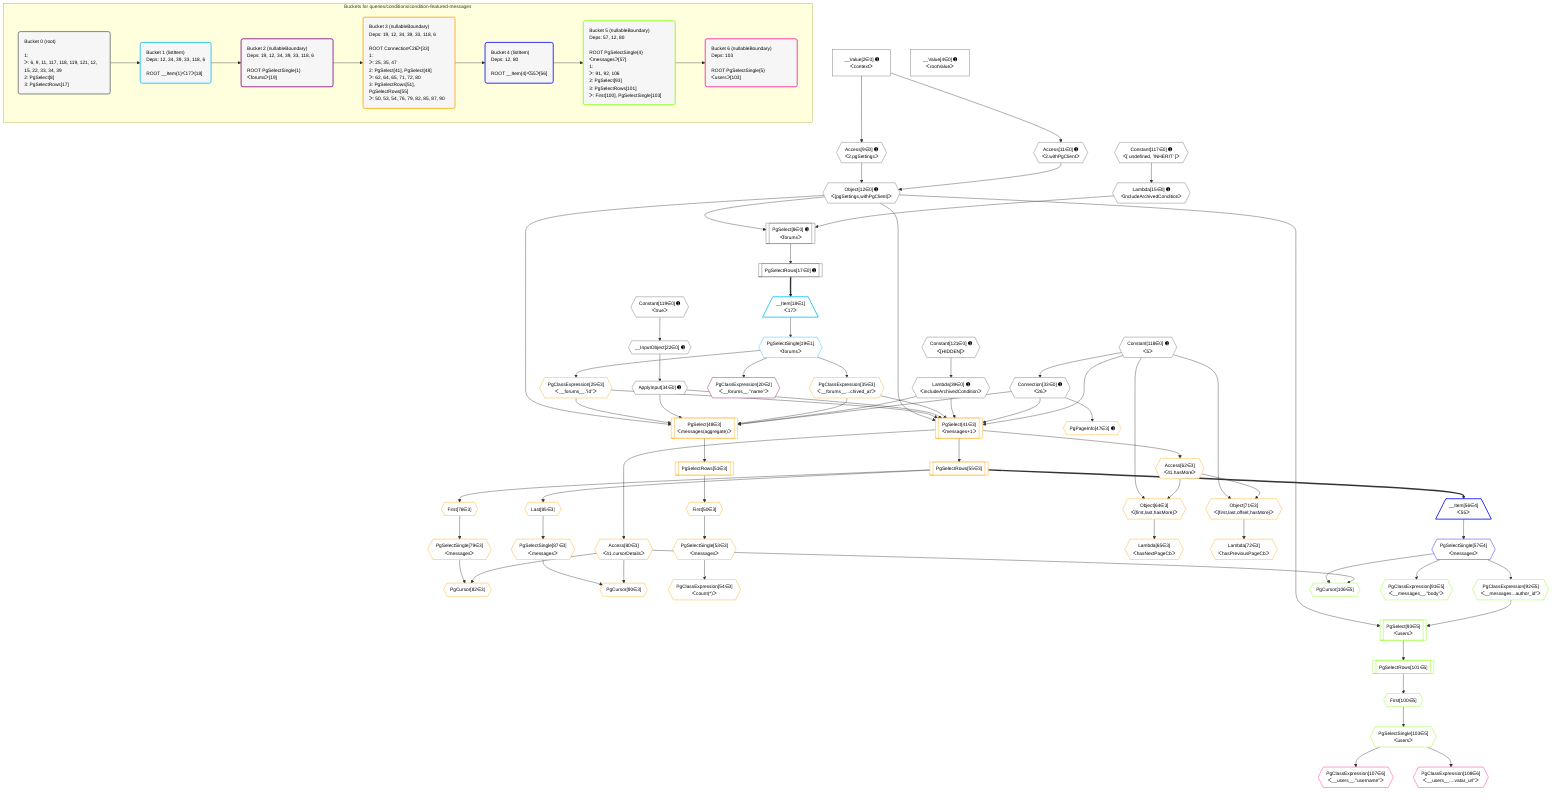 %%{init: {'themeVariables': { 'fontSize': '12px'}}}%%
graph TD
    classDef path fill:#eee,stroke:#000,color:#000
    classDef plan fill:#fff,stroke-width:1px,color:#000
    classDef itemplan fill:#fff,stroke-width:2px,color:#000
    classDef unbatchedplan fill:#dff,stroke-width:1px,color:#000
    classDef sideeffectplan fill:#fcc,stroke-width:2px,color:#000
    classDef bucket fill:#f6f6f6,color:#000,stroke-width:2px,text-align:left

    subgraph "Buckets for queries/conditions/condition-featured-messages"
    Bucket0("Bucket 0 (root)<br /><br />1: <br />ᐳ: 6, 9, 11, 117, 118, 119, 121, 12, 15, 22, 33, 34, 39<br />2: PgSelect[8]<br />3: PgSelectRows[17]"):::bucket
    Bucket1("Bucket 1 (listItem)<br />Deps: 12, 34, 39, 33, 118, 6<br /><br />ROOT __Item{1}ᐸ17ᐳ[18]"):::bucket
    Bucket2("Bucket 2 (nullableBoundary)<br />Deps: 19, 12, 34, 39, 33, 118, 6<br /><br />ROOT PgSelectSingle{1}ᐸforumsᐳ[19]"):::bucket
    Bucket3("Bucket 3 (nullableBoundary)<br />Deps: 19, 12, 34, 39, 33, 118, 6<br /><br />ROOT Connectionᐸ26ᐳ[33]<br />1: <br />ᐳ: 25, 35, 47<br />2: PgSelect[41], PgSelect[48]<br />ᐳ: 62, 64, 65, 71, 72, 80<br />3: PgSelectRows[51], PgSelectRows[55]<br />ᐳ: 50, 53, 54, 76, 79, 82, 85, 87, 90"):::bucket
    Bucket4("Bucket 4 (listItem)<br />Deps: 12, 80<br /><br />ROOT __Item{4}ᐸ55ᐳ[56]"):::bucket
    Bucket5("Bucket 5 (nullableBoundary)<br />Deps: 57, 12, 80<br /><br />ROOT PgSelectSingle{4}ᐸmessagesᐳ[57]<br />1: <br />ᐳ: 91, 92, 106<br />2: PgSelect[93]<br />3: PgSelectRows[101]<br />ᐳ: First[100], PgSelectSingle[103]"):::bucket
    Bucket6("Bucket 6 (nullableBoundary)<br />Deps: 103<br /><br />ROOT PgSelectSingle{5}ᐸusersᐳ[103]"):::bucket
    end
    Bucket0 --> Bucket1
    Bucket1 --> Bucket2
    Bucket2 --> Bucket3
    Bucket3 --> Bucket4
    Bucket4 --> Bucket5
    Bucket5 --> Bucket6

    %% plan dependencies
    PgSelect8[["PgSelect[8∈0] ➊<br />ᐸforumsᐳ"]]:::plan
    Object12{{"Object[12∈0] ➊<br />ᐸ{pgSettings,withPgClient}ᐳ"}}:::plan
    Lambda15{{"Lambda[15∈0] ➊<br />ᐸincludeArchivedConditionᐳ"}}:::plan
    Object12 & Lambda15 --> PgSelect8
    Access9{{"Access[9∈0] ➊<br />ᐸ2.pgSettingsᐳ"}}:::plan
    Access11{{"Access[11∈0] ➊<br />ᐸ2.withPgClientᐳ"}}:::plan
    Access9 & Access11 --> Object12
    __Value2["__Value[2∈0] ➊<br />ᐸcontextᐳ"]:::plan
    __Value2 --> Access9
    __Value2 --> Access11
    Constant117{{"Constant[117∈0] ➊<br />ᐸ[ undefined, 'INHERIT' ]ᐳ"}}:::plan
    Constant117 --> Lambda15
    PgSelectRows17[["PgSelectRows[17∈0] ➊"]]:::plan
    PgSelect8 --> PgSelectRows17
    __InputObject22{{"__InputObject[22∈0] ➊"}}:::plan
    Constant119{{"Constant[119∈0] ➊<br />ᐸtrueᐳ"}}:::plan
    Constant119 --> __InputObject22
    Connection33{{"Connection[33∈0] ➊<br />ᐸ26ᐳ"}}:::plan
    Constant118{{"Constant[118∈0] ➊<br />ᐸ5ᐳ"}}:::plan
    Constant118 --> Connection33
    ApplyInput34{{"ApplyInput[34∈0] ➊"}}:::plan
    __InputObject22 --> ApplyInput34
    Lambda39{{"Lambda[39∈0] ➊<br />ᐸincludeArchivedConditionᐳ"}}:::plan
    Constant121{{"Constant[121∈0] ➊<br />ᐸ[HIDDEN]ᐳ"}}:::plan
    Constant121 --> Lambda39
    __Value4["__Value[4∈0] ➊<br />ᐸrootValueᐳ"]:::plan
    __Item18[/"__Item[18∈1]<br />ᐸ17ᐳ"\]:::itemplan
    PgSelectRows17 ==> __Item18
    PgSelectSingle19{{"PgSelectSingle[19∈1]<br />ᐸforumsᐳ"}}:::plan
    __Item18 --> PgSelectSingle19
    PgClassExpression20{{"PgClassExpression[20∈2]<br />ᐸ__forums__.”name”ᐳ"}}:::plan
    PgSelectSingle19 --> PgClassExpression20
    PgSelect41[["PgSelect[41∈3]<br />ᐸmessages+1ᐳ"]]:::plan
    PgClassExpression25{{"PgClassExpression[25∈3]<br />ᐸ__forums__.”id”ᐳ"}}:::plan
    PgClassExpression35{{"PgClassExpression[35∈3]<br />ᐸ__forums__...chived_at”ᐳ"}}:::plan
    Object12 & PgClassExpression25 & ApplyInput34 & PgClassExpression35 & Lambda39 & Connection33 & Constant118 --> PgSelect41
    PgSelect48[["PgSelect[48∈3]<br />ᐸmessages(aggregate)ᐳ"]]:::plan
    Object12 & PgClassExpression25 & ApplyInput34 & PgClassExpression35 & Lambda39 & Connection33 --> PgSelect48
    Object71{{"Object[71∈3]<br />ᐸ{first,last,offset,hasMore}ᐳ"}}:::plan
    Access62{{"Access[62∈3]<br />ᐸ41.hasMoreᐳ"}}:::plan
    Constant118 & Access62 --> Object71
    Object64{{"Object[64∈3]<br />ᐸ{first,last,hasMore}ᐳ"}}:::plan
    Constant118 & Access62 --> Object64
    PgCursor82{{"PgCursor[82∈3]"}}:::plan
    PgSelectSingle79{{"PgSelectSingle[79∈3]<br />ᐸmessagesᐳ"}}:::plan
    Access80{{"Access[80∈3]<br />ᐸ41.cursorDetailsᐳ"}}:::plan
    PgSelectSingle79 & Access80 --> PgCursor82
    PgCursor90{{"PgCursor[90∈3]"}}:::plan
    PgSelectSingle87{{"PgSelectSingle[87∈3]<br />ᐸmessagesᐳ"}}:::plan
    PgSelectSingle87 & Access80 --> PgCursor90
    PgSelectSingle19 --> PgClassExpression25
    PgSelectSingle19 --> PgClassExpression35
    PgPageInfo47{{"PgPageInfo[47∈3] ➊"}}:::plan
    Connection33 --> PgPageInfo47
    First50{{"First[50∈3]"}}:::plan
    PgSelectRows51[["PgSelectRows[51∈3]"]]:::plan
    PgSelectRows51 --> First50
    PgSelect48 --> PgSelectRows51
    PgSelectSingle53{{"PgSelectSingle[53∈3]<br />ᐸmessagesᐳ"}}:::plan
    First50 --> PgSelectSingle53
    PgClassExpression54{{"PgClassExpression[54∈3]<br />ᐸcount(*)ᐳ"}}:::plan
    PgSelectSingle53 --> PgClassExpression54
    PgSelectRows55[["PgSelectRows[55∈3]"]]:::plan
    PgSelect41 --> PgSelectRows55
    PgSelect41 --> Access62
    Lambda65{{"Lambda[65∈3]<br />ᐸhasNextPageCbᐳ"}}:::plan
    Object64 --> Lambda65
    Lambda72{{"Lambda[72∈3]<br />ᐸhasPreviousPageCbᐳ"}}:::plan
    Object71 --> Lambda72
    First76{{"First[76∈3]"}}:::plan
    PgSelectRows55 --> First76
    First76 --> PgSelectSingle79
    PgSelect41 --> Access80
    Last85{{"Last[85∈3]"}}:::plan
    PgSelectRows55 --> Last85
    Last85 --> PgSelectSingle87
    __Item56[/"__Item[56∈4]<br />ᐸ55ᐳ"\]:::itemplan
    PgSelectRows55 ==> __Item56
    PgSelectSingle57{{"PgSelectSingle[57∈4]<br />ᐸmessagesᐳ"}}:::plan
    __Item56 --> PgSelectSingle57
    PgSelect93[["PgSelect[93∈5]<br />ᐸusersᐳ"]]:::plan
    PgClassExpression92{{"PgClassExpression[92∈5]<br />ᐸ__messages...author_id”ᐳ"}}:::plan
    Object12 & PgClassExpression92 --> PgSelect93
    PgCursor106{{"PgCursor[106∈5]"}}:::plan
    PgSelectSingle57 & Access80 --> PgCursor106
    PgClassExpression91{{"PgClassExpression[91∈5]<br />ᐸ__messages__.”body”ᐳ"}}:::plan
    PgSelectSingle57 --> PgClassExpression91
    PgSelectSingle57 --> PgClassExpression92
    First100{{"First[100∈5]"}}:::plan
    PgSelectRows101[["PgSelectRows[101∈5]"]]:::plan
    PgSelectRows101 --> First100
    PgSelect93 --> PgSelectRows101
    PgSelectSingle103{{"PgSelectSingle[103∈5]<br />ᐸusersᐳ"}}:::plan
    First100 --> PgSelectSingle103
    PgClassExpression107{{"PgClassExpression[107∈6]<br />ᐸ__users__.”username”ᐳ"}}:::plan
    PgSelectSingle103 --> PgClassExpression107
    PgClassExpression108{{"PgClassExpression[108∈6]<br />ᐸ__users__....vatar_url”ᐳ"}}:::plan
    PgSelectSingle103 --> PgClassExpression108

    %% define steps
    classDef bucket0 stroke:#696969
    class Bucket0,__Value2,__Value4,PgSelect8,Access9,Access11,Object12,Lambda15,PgSelectRows17,__InputObject22,Connection33,ApplyInput34,Lambda39,Constant117,Constant118,Constant119,Constant121 bucket0
    classDef bucket1 stroke:#00bfff
    class Bucket1,__Item18,PgSelectSingle19 bucket1
    classDef bucket2 stroke:#7f007f
    class Bucket2,PgClassExpression20 bucket2
    classDef bucket3 stroke:#ffa500
    class Bucket3,PgClassExpression25,PgClassExpression35,PgSelect41,PgPageInfo47,PgSelect48,First50,PgSelectRows51,PgSelectSingle53,PgClassExpression54,PgSelectRows55,Access62,Object64,Lambda65,Object71,Lambda72,First76,PgSelectSingle79,Access80,PgCursor82,Last85,PgSelectSingle87,PgCursor90 bucket3
    classDef bucket4 stroke:#0000ff
    class Bucket4,__Item56,PgSelectSingle57 bucket4
    classDef bucket5 stroke:#7fff00
    class Bucket5,PgClassExpression91,PgClassExpression92,PgSelect93,First100,PgSelectRows101,PgSelectSingle103,PgCursor106 bucket5
    classDef bucket6 stroke:#ff1493
    class Bucket6,PgClassExpression107,PgClassExpression108 bucket6